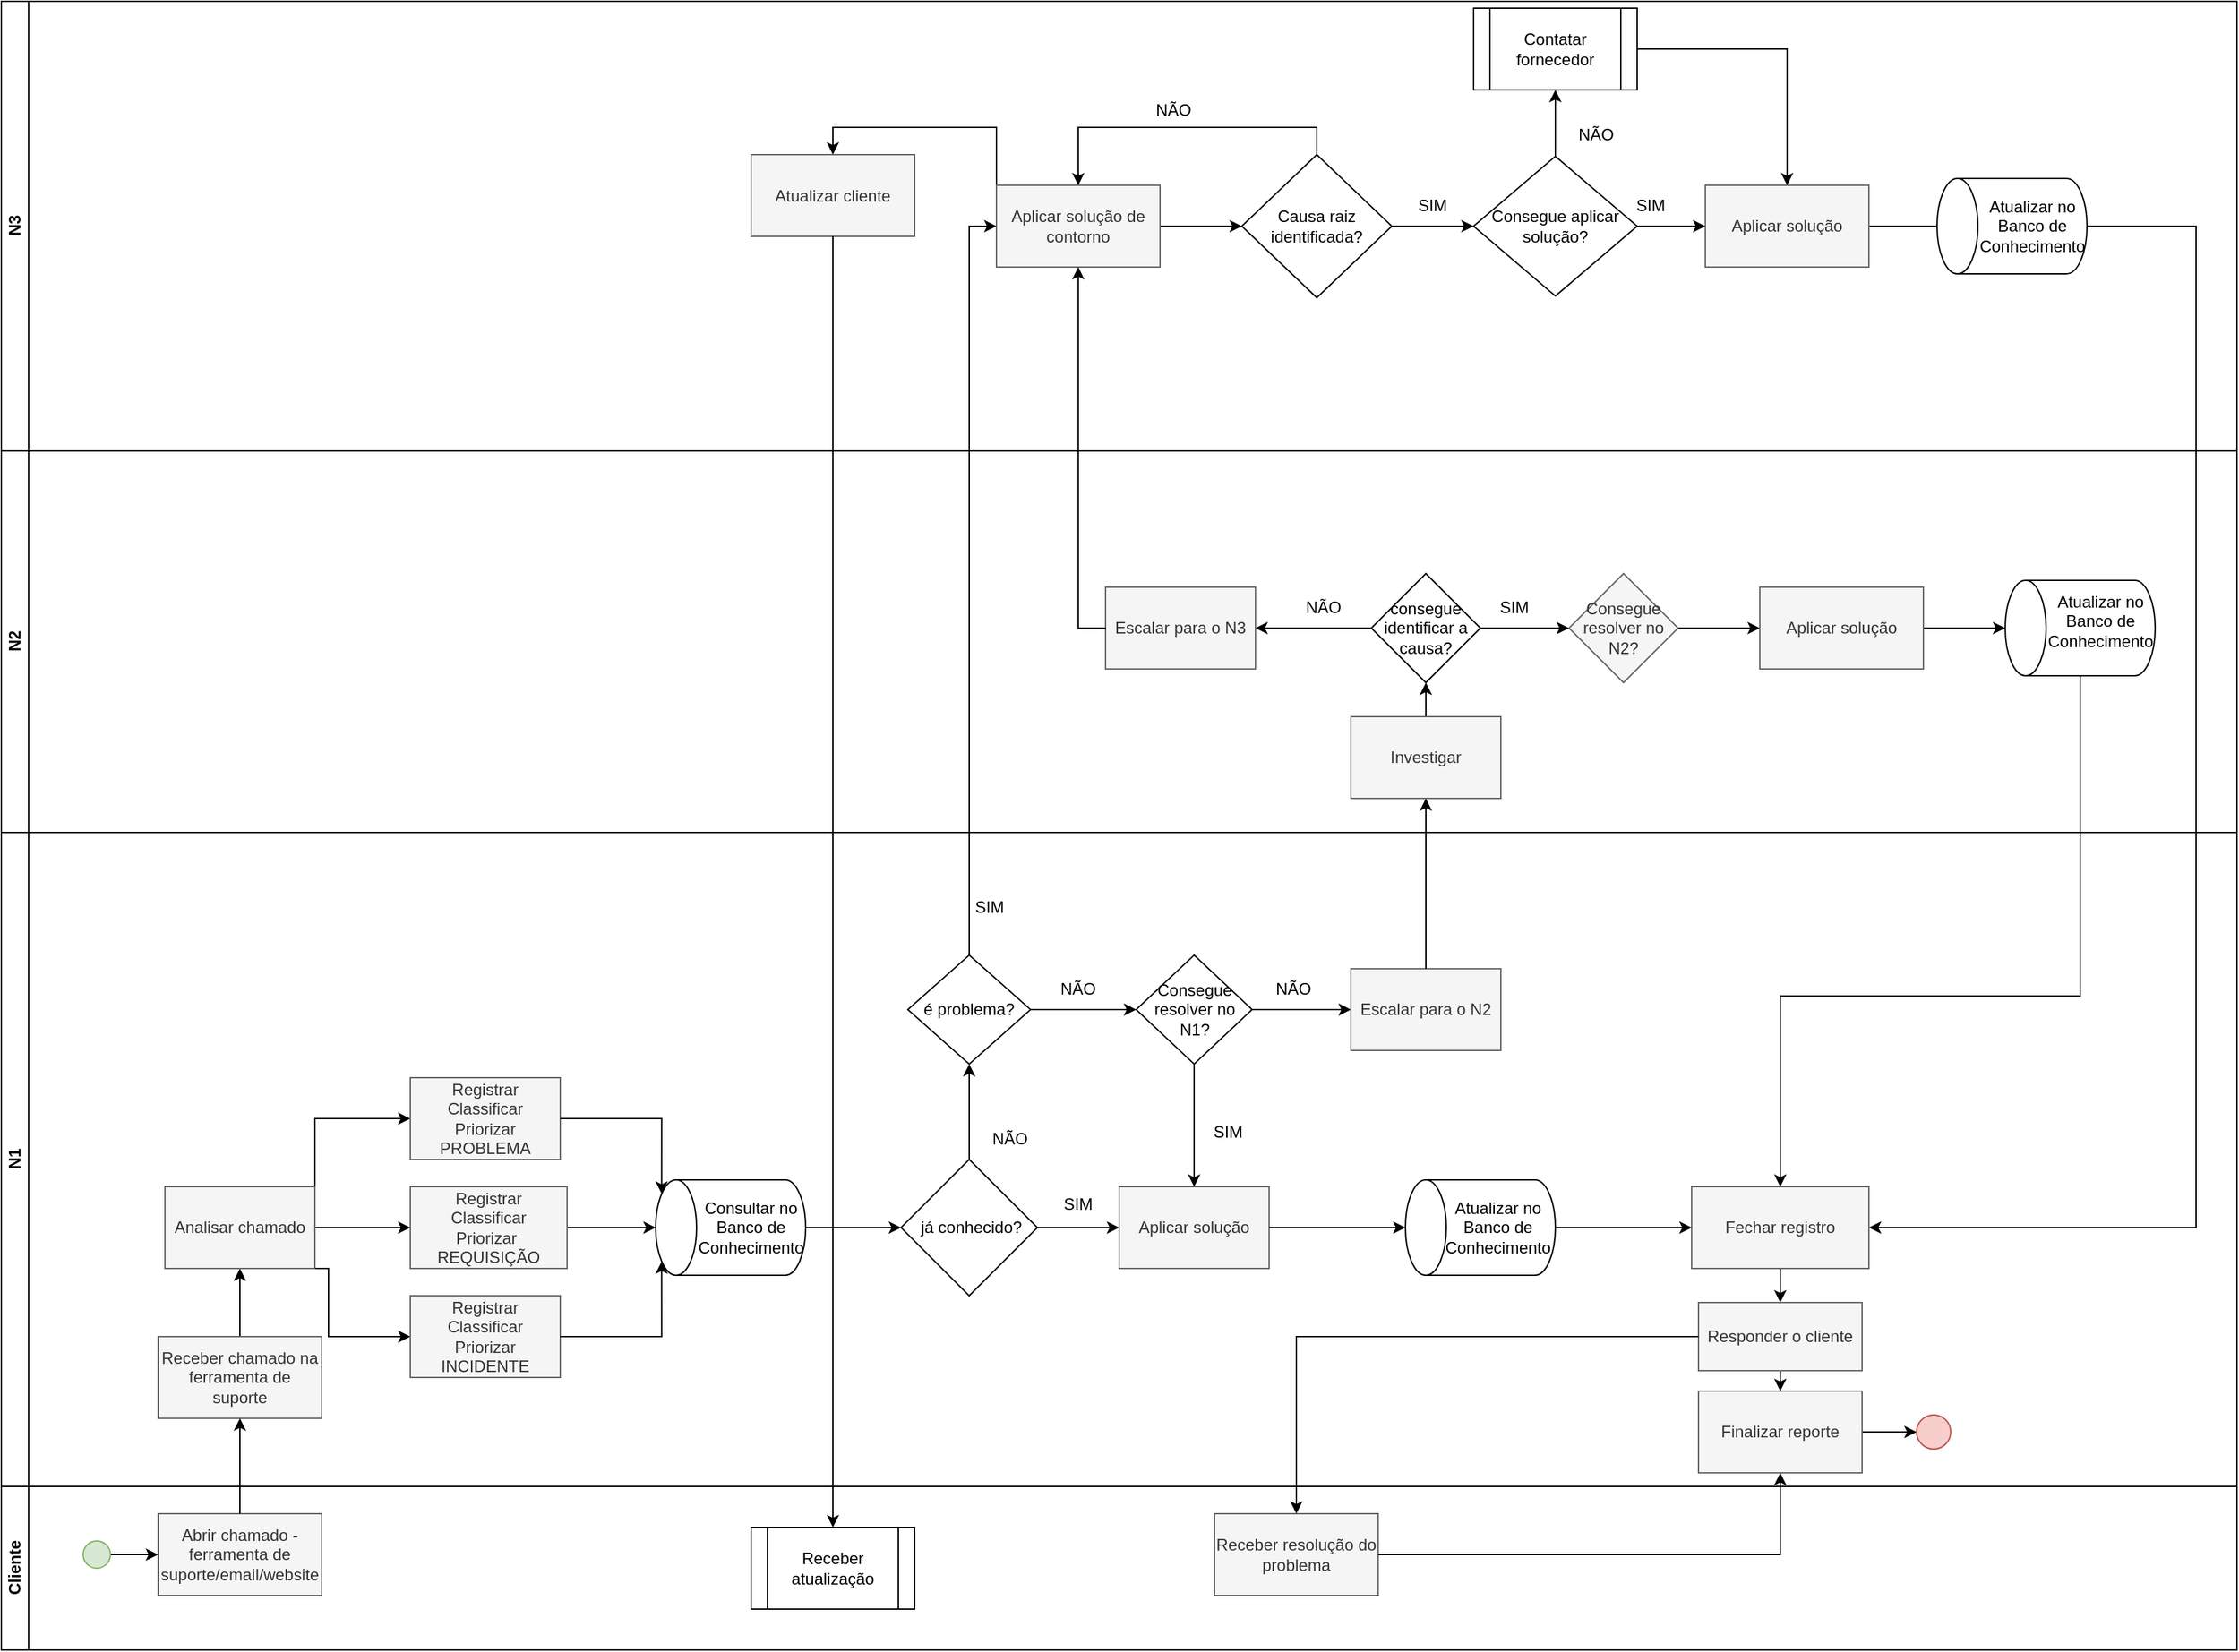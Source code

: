 <mxfile version="22.1.7" type="device">
  <diagram name="Page-1" id="c7488fd3-1785-93aa-aadb-54a6760d102a">
    <mxGraphModel dx="1290" dy="568" grid="1" gridSize="10" guides="1" tooltips="1" connect="1" arrows="1" fold="1" page="1" pageScale="1" pageWidth="1100" pageHeight="850" background="none" math="0" shadow="0">
      <root>
        <mxCell id="0" />
        <mxCell id="1" parent="0" />
        <mxCell id="2b4e8129b02d487f-1" value="" style="swimlane;html=1;childLayout=stackLayout;horizontal=1;startSize=0;horizontalStack=0;rounded=0;shadow=0;labelBackgroundColor=none;strokeWidth=1;fontFamily=Verdana;fontSize=8;align=center;fillColor=#E6E6E6;" parent="1" vertex="1">
          <mxGeometry x="270" y="10" width="1640" height="1090" as="geometry" />
        </mxCell>
        <mxCell id="2b4e8129b02d487f-2" value="N3&lt;br&gt;" style="swimlane;html=1;startSize=20;horizontal=0;" parent="2b4e8129b02d487f-1" vertex="1">
          <mxGeometry width="1640" height="330" as="geometry" />
        </mxCell>
        <mxCell id="qopdh4cOEOJoRQBroIsk-26" style="edgeStyle=orthogonalEdgeStyle;rounded=0;orthogonalLoop=1;jettySize=auto;html=1;entryX=0.5;entryY=0;entryDx=0;entryDy=0;exitX=0.5;exitY=0;exitDx=0;exitDy=0;" parent="2b4e8129b02d487f-2" source="Ueq-Un0PILSnTV48pWyV-7" target="s3k1xEUNdbhOYUL-hAsH-80" edge="1">
          <mxGeometry relative="1" as="geometry">
            <mxPoint x="980" y="65" as="sourcePoint" />
          </mxGeometry>
        </mxCell>
        <mxCell id="qopdh4cOEOJoRQBroIsk-27" style="edgeStyle=orthogonalEdgeStyle;rounded=0;orthogonalLoop=1;jettySize=auto;html=1;entryX=0;entryY=0.5;entryDx=0;entryDy=0;" parent="2b4e8129b02d487f-2" source="Ueq-Un0PILSnTV48pWyV-7" target="qopdh4cOEOJoRQBroIsk-71" edge="1">
          <mxGeometry relative="1" as="geometry">
            <mxPoint x="1130" y="130" as="targetPoint" />
          </mxGeometry>
        </mxCell>
        <mxCell id="Ueq-Un0PILSnTV48pWyV-7" value="Causa raiz identificada?" style="rhombus;whiteSpace=wrap;html=1;" parent="2b4e8129b02d487f-2" vertex="1">
          <mxGeometry x="910" y="112.5" width="110" height="105" as="geometry" />
        </mxCell>
        <mxCell id="qopdh4cOEOJoRQBroIsk-24" style="edgeStyle=orthogonalEdgeStyle;rounded=0;orthogonalLoop=1;jettySize=auto;html=1;" parent="2b4e8129b02d487f-2" source="s3k1xEUNdbhOYUL-hAsH-80" target="Ueq-Un0PILSnTV48pWyV-7" edge="1">
          <mxGeometry relative="1" as="geometry" />
        </mxCell>
        <mxCell id="qavugGiTP8x01obVmOuH-152" style="edgeStyle=orthogonalEdgeStyle;rounded=0;orthogonalLoop=1;jettySize=auto;html=1;exitX=0;exitY=0;exitDx=0;exitDy=0;entryX=0.5;entryY=0;entryDx=0;entryDy=0;" edge="1" parent="2b4e8129b02d487f-2" source="s3k1xEUNdbhOYUL-hAsH-80" target="qavugGiTP8x01obVmOuH-150">
          <mxGeometry relative="1" as="geometry" />
        </mxCell>
        <mxCell id="s3k1xEUNdbhOYUL-hAsH-80" value="Aplicar solução de contorno" style="whiteSpace=wrap;html=1;fillColor=#f5f5f5;strokeColor=#666666;fontColor=#333333;" parent="2b4e8129b02d487f-2" vertex="1">
          <mxGeometry x="730" y="135" width="120" height="60" as="geometry" />
        </mxCell>
        <mxCell id="qopdh4cOEOJoRQBroIsk-70" value="" style="edgeStyle=orthogonalEdgeStyle;rounded=0;orthogonalLoop=1;jettySize=auto;html=1;" parent="2b4e8129b02d487f-2" source="s3k1xEUNdbhOYUL-hAsH-104" target="qopdh4cOEOJoRQBroIsk-68" edge="1">
          <mxGeometry relative="1" as="geometry" />
        </mxCell>
        <mxCell id="s3k1xEUNdbhOYUL-hAsH-104" value="Aplicar solução" style="rounded=0;whiteSpace=wrap;html=1;fillColor=#f5f5f5;fontColor=#333333;strokeColor=#666666;" parent="2b4e8129b02d487f-2" vertex="1">
          <mxGeometry x="1250" y="135" width="120" height="60" as="geometry" />
        </mxCell>
        <mxCell id="qopdh4cOEOJoRQBroIsk-28" value="" style="shape=cylinder3;whiteSpace=wrap;html=1;boundedLbl=1;backgroundOutline=1;size=15;rotation=-90;" parent="2b4e8129b02d487f-2" vertex="1">
          <mxGeometry x="1440" y="110" width="70" height="110" as="geometry" />
        </mxCell>
        <mxCell id="qopdh4cOEOJoRQBroIsk-68" value="Atualizar no Banco de Conhecimento" style="text;html=1;strokeColor=none;fillColor=none;align=center;verticalAlign=middle;whiteSpace=wrap;rounded=0;" parent="2b4e8129b02d487f-2" vertex="1">
          <mxGeometry x="1460" y="150" width="60" height="30" as="geometry" />
        </mxCell>
        <mxCell id="qopdh4cOEOJoRQBroIsk-72" value="" style="edgeStyle=orthogonalEdgeStyle;rounded=0;orthogonalLoop=1;jettySize=auto;html=1;" parent="2b4e8129b02d487f-2" source="qopdh4cOEOJoRQBroIsk-71" target="s3k1xEUNdbhOYUL-hAsH-104" edge="1">
          <mxGeometry relative="1" as="geometry" />
        </mxCell>
        <mxCell id="qopdh4cOEOJoRQBroIsk-74" value="" style="edgeStyle=orthogonalEdgeStyle;rounded=0;orthogonalLoop=1;jettySize=auto;html=1;entryX=0.5;entryY=1;entryDx=0;entryDy=0;" parent="2b4e8129b02d487f-2" source="qopdh4cOEOJoRQBroIsk-71" target="qopdh4cOEOJoRQBroIsk-92" edge="1">
          <mxGeometry relative="1" as="geometry">
            <mxPoint x="1090" y="60.0" as="targetPoint" />
          </mxGeometry>
        </mxCell>
        <mxCell id="qopdh4cOEOJoRQBroIsk-71" value="Consegue aplicar solução?" style="rhombus;whiteSpace=wrap;html=1;" parent="2b4e8129b02d487f-2" vertex="1">
          <mxGeometry x="1080" y="113.75" width="120" height="102.5" as="geometry" />
        </mxCell>
        <mxCell id="qopdh4cOEOJoRQBroIsk-91" style="edgeStyle=orthogonalEdgeStyle;rounded=0;orthogonalLoop=1;jettySize=auto;html=1;entryX=0.5;entryY=0;entryDx=0;entryDy=0;exitX=1;exitY=0.5;exitDx=0;exitDy=0;" parent="2b4e8129b02d487f-2" source="qopdh4cOEOJoRQBroIsk-92" target="s3k1xEUNdbhOYUL-hAsH-104" edge="1">
          <mxGeometry relative="1" as="geometry">
            <mxPoint x="1150" y="30.0" as="sourcePoint" />
          </mxGeometry>
        </mxCell>
        <mxCell id="qopdh4cOEOJoRQBroIsk-75" value="SIM" style="text;html=1;strokeColor=none;fillColor=none;align=center;verticalAlign=middle;whiteSpace=wrap;rounded=0;" parent="2b4e8129b02d487f-2" vertex="1">
          <mxGeometry x="1180" y="135" width="60" height="30" as="geometry" />
        </mxCell>
        <mxCell id="qopdh4cOEOJoRQBroIsk-78" value="SIM" style="text;html=1;strokeColor=none;fillColor=none;align=center;verticalAlign=middle;whiteSpace=wrap;rounded=0;" parent="2b4e8129b02d487f-2" vertex="1">
          <mxGeometry x="1020" y="135" width="60" height="30" as="geometry" />
        </mxCell>
        <mxCell id="qopdh4cOEOJoRQBroIsk-88" value="NÃO" style="text;html=1;strokeColor=none;fillColor=none;align=center;verticalAlign=middle;whiteSpace=wrap;rounded=0;" parent="2b4e8129b02d487f-2" vertex="1">
          <mxGeometry x="830" y="65" width="60" height="30" as="geometry" />
        </mxCell>
        <mxCell id="qopdh4cOEOJoRQBroIsk-89" value="NÃO" style="text;html=1;strokeColor=none;fillColor=none;align=center;verticalAlign=middle;whiteSpace=wrap;rounded=0;" parent="2b4e8129b02d487f-2" vertex="1">
          <mxGeometry x="1140" y="82.5" width="60" height="30" as="geometry" />
        </mxCell>
        <mxCell id="qopdh4cOEOJoRQBroIsk-92" value="Contatar fornecedor" style="shape=process;whiteSpace=wrap;html=1;backgroundOutline=1;" parent="2b4e8129b02d487f-2" vertex="1">
          <mxGeometry x="1080" y="5" width="120" height="60" as="geometry" />
        </mxCell>
        <mxCell id="qavugGiTP8x01obVmOuH-150" value="Atualizar cliente" style="whiteSpace=wrap;html=1;fillColor=#f5f5f5;strokeColor=#666666;fontColor=#333333;" vertex="1" parent="2b4e8129b02d487f-2">
          <mxGeometry x="550" y="112.5" width="120" height="60" as="geometry" />
        </mxCell>
        <mxCell id="qopdh4cOEOJoRQBroIsk-69" style="edgeStyle=orthogonalEdgeStyle;rounded=0;orthogonalLoop=1;jettySize=auto;html=1;exitX=0.5;exitY=1;exitDx=0;exitDy=0;exitPerimeter=0;" parent="2b4e8129b02d487f-1" target="s3k1xEUNdbhOYUL-hAsH-106" edge="1" source="qopdh4cOEOJoRQBroIsk-28">
          <mxGeometry relative="1" as="geometry">
            <mxPoint x="1310" y="315" as="sourcePoint" />
            <Array as="points">
              <mxPoint x="1610" y="165" />
              <mxPoint x="1610" y="900" />
            </Array>
          </mxGeometry>
        </mxCell>
        <mxCell id="qavugGiTP8x01obVmOuH-16" value="N2" style="swimlane;html=1;startSize=20;horizontal=0;direction=east;" vertex="1" parent="2b4e8129b02d487f-1">
          <mxGeometry y="330" width="1640" height="280" as="geometry" />
        </mxCell>
        <mxCell id="qavugGiTP8x01obVmOuH-126" value="" style="edgeStyle=orthogonalEdgeStyle;rounded=0;orthogonalLoop=1;jettySize=auto;html=1;exitX=1;exitY=0.5;exitDx=0;exitDy=0;entryX=0;entryY=0.5;entryDx=0;entryDy=0;" edge="1" parent="qavugGiTP8x01obVmOuH-16" source="qavugGiTP8x01obVmOuH-112" target="qavugGiTP8x01obVmOuH-125">
          <mxGeometry relative="1" as="geometry" />
        </mxCell>
        <mxCell id="qavugGiTP8x01obVmOuH-139" value="" style="edgeStyle=orthogonalEdgeStyle;rounded=0;orthogonalLoop=1;jettySize=auto;html=1;" edge="1" parent="qavugGiTP8x01obVmOuH-16" source="qavugGiTP8x01obVmOuH-100" target="qavugGiTP8x01obVmOuH-112">
          <mxGeometry relative="1" as="geometry" />
        </mxCell>
        <mxCell id="qavugGiTP8x01obVmOuH-100" value="Investigar" style="rounded=0;whiteSpace=wrap;html=1;fillColor=#f5f5f5;fontColor=#333333;strokeColor=#666666;" vertex="1" parent="qavugGiTP8x01obVmOuH-16">
          <mxGeometry x="990" y="195" width="110" height="60" as="geometry" />
        </mxCell>
        <mxCell id="qavugGiTP8x01obVmOuH-143" value="" style="edgeStyle=orthogonalEdgeStyle;rounded=0;orthogonalLoop=1;jettySize=auto;html=1;" edge="1" parent="qavugGiTP8x01obVmOuH-16" source="qavugGiTP8x01obVmOuH-112" target="qavugGiTP8x01obVmOuH-116">
          <mxGeometry relative="1" as="geometry" />
        </mxCell>
        <mxCell id="qavugGiTP8x01obVmOuH-112" value="consegue identificar a causa?" style="rhombus;whiteSpace=wrap;html=1;" vertex="1" parent="qavugGiTP8x01obVmOuH-16">
          <mxGeometry x="1005" y="90" width="80" height="80" as="geometry" />
        </mxCell>
        <mxCell id="qavugGiTP8x01obVmOuH-116" value="Escalar para o N3" style="rounded=0;whiteSpace=wrap;html=1;fillColor=#f5f5f5;fontColor=#333333;strokeColor=#666666;" vertex="1" parent="qavugGiTP8x01obVmOuH-16">
          <mxGeometry x="810" y="100" width="110" height="60" as="geometry" />
        </mxCell>
        <mxCell id="qavugGiTP8x01obVmOuH-119" value="NÃO" style="text;html=1;strokeColor=none;fillColor=none;align=center;verticalAlign=middle;whiteSpace=wrap;rounded=0;" vertex="1" parent="qavugGiTP8x01obVmOuH-16">
          <mxGeometry x="940" y="100" width="60" height="30" as="geometry" />
        </mxCell>
        <mxCell id="qavugGiTP8x01obVmOuH-129" value="" style="edgeStyle=orthogonalEdgeStyle;rounded=0;orthogonalLoop=1;jettySize=auto;html=1;" edge="1" parent="qavugGiTP8x01obVmOuH-16" source="qavugGiTP8x01obVmOuH-125" target="qavugGiTP8x01obVmOuH-128">
          <mxGeometry relative="1" as="geometry" />
        </mxCell>
        <mxCell id="qavugGiTP8x01obVmOuH-125" value="Consegue resolver no N2?" style="rhombus;whiteSpace=wrap;html=1;fillColor=#f5f5f5;strokeColor=#666666;fontColor=#333333;rounded=0;" vertex="1" parent="qavugGiTP8x01obVmOuH-16">
          <mxGeometry x="1150" y="90" width="80" height="80" as="geometry" />
        </mxCell>
        <mxCell id="qavugGiTP8x01obVmOuH-142" style="edgeStyle=orthogonalEdgeStyle;rounded=0;orthogonalLoop=1;jettySize=auto;html=1;exitX=1;exitY=0.5;exitDx=0;exitDy=0;" edge="1" parent="qavugGiTP8x01obVmOuH-16" source="qavugGiTP8x01obVmOuH-128" target="qavugGiTP8x01obVmOuH-130">
          <mxGeometry relative="1" as="geometry" />
        </mxCell>
        <mxCell id="qavugGiTP8x01obVmOuH-128" value="Aplicar solução" style="whiteSpace=wrap;html=1;fillColor=#f5f5f5;strokeColor=#666666;fontColor=#333333;rounded=0;" vertex="1" parent="qavugGiTP8x01obVmOuH-16">
          <mxGeometry x="1290" y="100" width="120" height="60" as="geometry" />
        </mxCell>
        <mxCell id="qavugGiTP8x01obVmOuH-130" value="" style="shape=cylinder3;whiteSpace=wrap;html=1;boundedLbl=1;backgroundOutline=1;size=15;rotation=-90;" vertex="1" parent="qavugGiTP8x01obVmOuH-16">
          <mxGeometry x="1490" y="75" width="70" height="110" as="geometry" />
        </mxCell>
        <mxCell id="qavugGiTP8x01obVmOuH-132" value="Atualizar no Banco de Conhecimento" style="text;html=1;strokeColor=none;fillColor=none;align=center;verticalAlign=middle;whiteSpace=wrap;rounded=0;" vertex="1" parent="qavugGiTP8x01obVmOuH-16">
          <mxGeometry x="1510" y="110" width="60" height="30" as="geometry" />
        </mxCell>
        <mxCell id="qavugGiTP8x01obVmOuH-136" value="SIM" style="text;html=1;strokeColor=none;fillColor=none;align=center;verticalAlign=middle;whiteSpace=wrap;rounded=0;" vertex="1" parent="qavugGiTP8x01obVmOuH-16">
          <mxGeometry x="1080" y="100" width="60" height="30" as="geometry" />
        </mxCell>
        <mxCell id="qavugGiTP8x01obVmOuH-61" style="edgeStyle=orthogonalEdgeStyle;rounded=0;orthogonalLoop=1;jettySize=auto;html=1;entryX=0;entryY=0.5;entryDx=0;entryDy=0;" edge="1" parent="2b4e8129b02d487f-1" source="qavugGiTP8x01obVmOuH-57" target="s3k1xEUNdbhOYUL-hAsH-80">
          <mxGeometry relative="1" as="geometry" />
        </mxCell>
        <mxCell id="2b4e8129b02d487f-3" value="N1" style="swimlane;html=1;startSize=20;horizontal=0;" parent="2b4e8129b02d487f-1" vertex="1">
          <mxGeometry y="610" width="1640" height="480" as="geometry" />
        </mxCell>
        <mxCell id="s3k1xEUNdbhOYUL-hAsH-9" value="" style="edgeStyle=orthogonalEdgeStyle;rounded=0;orthogonalLoop=1;jettySize=auto;html=1;" parent="2b4e8129b02d487f-3" source="s3k1xEUNdbhOYUL-hAsH-6" target="s3k1xEUNdbhOYUL-hAsH-8" edge="1">
          <mxGeometry relative="1" as="geometry" />
        </mxCell>
        <mxCell id="qavugGiTP8x01obVmOuH-104" style="edgeStyle=orthogonalEdgeStyle;rounded=0;orthogonalLoop=1;jettySize=auto;html=1;exitX=1;exitY=0;exitDx=0;exitDy=0;entryX=0;entryY=0.5;entryDx=0;entryDy=0;" edge="1" parent="2b4e8129b02d487f-3" source="s3k1xEUNdbhOYUL-hAsH-8" target="qavugGiTP8x01obVmOuH-7">
          <mxGeometry relative="1" as="geometry" />
        </mxCell>
        <mxCell id="qavugGiTP8x01obVmOuH-105" style="edgeStyle=orthogonalEdgeStyle;rounded=0;orthogonalLoop=1;jettySize=auto;html=1;exitX=1;exitY=0.5;exitDx=0;exitDy=0;" edge="1" parent="2b4e8129b02d487f-3" source="s3k1xEUNdbhOYUL-hAsH-8" target="qavugGiTP8x01obVmOuH-8">
          <mxGeometry relative="1" as="geometry" />
        </mxCell>
        <mxCell id="qavugGiTP8x01obVmOuH-106" style="edgeStyle=orthogonalEdgeStyle;rounded=0;orthogonalLoop=1;jettySize=auto;html=1;exitX=1;exitY=1;exitDx=0;exitDy=0;entryX=0;entryY=0.5;entryDx=0;entryDy=0;" edge="1" parent="2b4e8129b02d487f-3" source="s3k1xEUNdbhOYUL-hAsH-8" target="qavugGiTP8x01obVmOuH-5">
          <mxGeometry relative="1" as="geometry">
            <Array as="points">
              <mxPoint x="240" y="320" />
              <mxPoint x="240" y="370" />
            </Array>
          </mxGeometry>
        </mxCell>
        <mxCell id="s3k1xEUNdbhOYUL-hAsH-8" value="Analisar chamado" style="whiteSpace=wrap;html=1;fillColor=#f5f5f5;strokeColor=#666666;fontColor=#333333;" parent="2b4e8129b02d487f-3" vertex="1">
          <mxGeometry x="120" y="260" width="110" height="60" as="geometry" />
        </mxCell>
        <mxCell id="qavugGiTP8x01obVmOuH-110" style="edgeStyle=orthogonalEdgeStyle;rounded=0;orthogonalLoop=1;jettySize=auto;html=1;exitX=0.5;exitY=1;exitDx=0;exitDy=0;entryX=0.5;entryY=0;entryDx=0;entryDy=0;" edge="1" parent="2b4e8129b02d487f-3" source="s3k1xEUNdbhOYUL-hAsH-106" target="s3k1xEUNdbhOYUL-hAsH-110">
          <mxGeometry relative="1" as="geometry" />
        </mxCell>
        <mxCell id="s3k1xEUNdbhOYUL-hAsH-106" value="Fechar registro" style="whiteSpace=wrap;html=1;fillColor=#f5f5f5;strokeColor=#666666;fontColor=#333333;rounded=0;" parent="2b4e8129b02d487f-3" vertex="1">
          <mxGeometry x="1240" y="260" width="130" height="60" as="geometry" />
        </mxCell>
        <mxCell id="qopdh4cOEOJoRQBroIsk-18" value="" style="edgeStyle=orthogonalEdgeStyle;rounded=0;orthogonalLoop=1;jettySize=auto;html=1;" parent="2b4e8129b02d487f-3" source="s3k1xEUNdbhOYUL-hAsH-110" target="s3k1xEUNdbhOYUL-hAsH-112" edge="1">
          <mxGeometry relative="1" as="geometry" />
        </mxCell>
        <mxCell id="s3k1xEUNdbhOYUL-hAsH-110" value="Responder o cliente" style="whiteSpace=wrap;html=1;fillColor=#f5f5f5;strokeColor=#666666;fontColor=#333333;rounded=0;" parent="2b4e8129b02d487f-3" vertex="1">
          <mxGeometry x="1245" y="345" width="120" height="50" as="geometry" />
        </mxCell>
        <mxCell id="s3k1xEUNdbhOYUL-hAsH-118" style="edgeStyle=orthogonalEdgeStyle;rounded=0;orthogonalLoop=1;jettySize=auto;html=1;exitX=1;exitY=0.5;exitDx=0;exitDy=0;fillColor=#d5e8d4;strokeColor=#000000;" parent="2b4e8129b02d487f-3" source="s3k1xEUNdbhOYUL-hAsH-112" target="s3k1xEUNdbhOYUL-hAsH-117" edge="1">
          <mxGeometry relative="1" as="geometry" />
        </mxCell>
        <mxCell id="s3k1xEUNdbhOYUL-hAsH-112" value="Finalizar reporte" style="whiteSpace=wrap;html=1;fillColor=#f5f5f5;strokeColor=#666666;fontColor=#333333;rounded=0;" parent="2b4e8129b02d487f-3" vertex="1">
          <mxGeometry x="1245" y="410" width="120" height="60" as="geometry" />
        </mxCell>
        <mxCell id="s3k1xEUNdbhOYUL-hAsH-117" value="" style="ellipse;whiteSpace=wrap;html=1;aspect=fixed;fillColor=#f8cecc;strokeColor=#b85450;" parent="2b4e8129b02d487f-3" vertex="1">
          <mxGeometry x="1405" y="427.5" width="25" height="25" as="geometry" />
        </mxCell>
        <mxCell id="Ueq-Un0PILSnTV48pWyV-6" value="" style="shape=cylinder3;whiteSpace=wrap;html=1;boundedLbl=1;backgroundOutline=1;size=15;rotation=-90;" parent="2b4e8129b02d487f-3" vertex="1">
          <mxGeometry x="500" y="235" width="70" height="110" as="geometry" />
        </mxCell>
        <mxCell id="qavugGiTP8x01obVmOuH-14" style="edgeStyle=orthogonalEdgeStyle;rounded=0;orthogonalLoop=1;jettySize=auto;html=1;exitX=0.5;exitY=1;exitDx=0;exitDy=0;exitPerimeter=0;" edge="1" parent="2b4e8129b02d487f-3" source="Ueq-Un0PILSnTV48pWyV-6" target="qopdh4cOEOJoRQBroIsk-10">
          <mxGeometry relative="1" as="geometry">
            <mxPoint x="630" y="380" as="sourcePoint" />
          </mxGeometry>
        </mxCell>
        <mxCell id="qopdh4cOEOJoRQBroIsk-4" value="Consultar no Banco de Conhecimento" style="text;html=1;strokeColor=none;fillColor=none;align=center;verticalAlign=middle;whiteSpace=wrap;rounded=0;" parent="2b4e8129b02d487f-3" vertex="1">
          <mxGeometry x="520" y="275" width="60" height="30" as="geometry" />
        </mxCell>
        <mxCell id="qavugGiTP8x01obVmOuH-62" value="" style="edgeStyle=orthogonalEdgeStyle;rounded=0;orthogonalLoop=1;jettySize=auto;html=1;" edge="1" parent="2b4e8129b02d487f-3" source="qopdh4cOEOJoRQBroIsk-10" target="qavugGiTP8x01obVmOuH-57">
          <mxGeometry relative="1" as="geometry" />
        </mxCell>
        <mxCell id="qopdh4cOEOJoRQBroIsk-10" value="&amp;nbsp;já conhecido?" style="rhombus;whiteSpace=wrap;html=1;" parent="2b4e8129b02d487f-3" vertex="1">
          <mxGeometry x="660" y="240" width="100" height="100" as="geometry" />
        </mxCell>
        <mxCell id="qopdh4cOEOJoRQBroIsk-12" style="edgeStyle=orthogonalEdgeStyle;rounded=0;orthogonalLoop=1;jettySize=auto;html=1;exitX=1;exitY=0.5;exitDx=0;exitDy=0;entryX=0;entryY=0.5;entryDx=0;entryDy=0;" parent="2b4e8129b02d487f-3" source="qopdh4cOEOJoRQBroIsk-10" target="qopdh4cOEOJoRQBroIsk-14" edge="1">
          <mxGeometry relative="1" as="geometry">
            <mxPoint x="870" y="170" as="targetPoint" />
          </mxGeometry>
        </mxCell>
        <mxCell id="qopdh4cOEOJoRQBroIsk-16" style="edgeStyle=orthogonalEdgeStyle;rounded=0;orthogonalLoop=1;jettySize=auto;html=1;" parent="2b4e8129b02d487f-3" source="qavugGiTP8x01obVmOuH-120" target="s3k1xEUNdbhOYUL-hAsH-106" edge="1">
          <mxGeometry relative="1" as="geometry" />
        </mxCell>
        <mxCell id="qopdh4cOEOJoRQBroIsk-14" value="Aplicar solução" style="rounded=0;whiteSpace=wrap;html=1;fillColor=#f5f5f5;fontColor=#333333;strokeColor=#666666;" parent="2b4e8129b02d487f-3" vertex="1">
          <mxGeometry x="820" y="260" width="110" height="60" as="geometry" />
        </mxCell>
        <mxCell id="qopdh4cOEOJoRQBroIsk-82" value="SIM" style="text;html=1;strokeColor=none;fillColor=none;align=center;verticalAlign=middle;whiteSpace=wrap;rounded=0;" parent="2b4e8129b02d487f-3" vertex="1">
          <mxGeometry x="760" y="257.5" width="60" height="30" as="geometry" />
        </mxCell>
        <mxCell id="qavugGiTP8x01obVmOuH-5" value="Registrar &lt;br&gt;Classificar&lt;br&gt;Priorizar&lt;br&gt;INCIDENTE" style="whiteSpace=wrap;html=1;fillColor=#f5f5f5;strokeColor=#666666;fontColor=#333333;" vertex="1" parent="2b4e8129b02d487f-3">
          <mxGeometry x="300" y="340" width="110" height="60" as="geometry" />
        </mxCell>
        <mxCell id="qavugGiTP8x01obVmOuH-7" value="Registrar &lt;br&gt;Classificar&lt;br&gt;Priorizar PROBLEMA" style="whiteSpace=wrap;html=1;fillColor=#f5f5f5;strokeColor=#666666;fontColor=#333333;" vertex="1" parent="2b4e8129b02d487f-3">
          <mxGeometry x="300" y="180" width="110" height="60" as="geometry" />
        </mxCell>
        <mxCell id="qavugGiTP8x01obVmOuH-101" value="" style="edgeStyle=orthogonalEdgeStyle;rounded=0;orthogonalLoop=1;jettySize=auto;html=1;" edge="1" parent="2b4e8129b02d487f-3" source="qavugGiTP8x01obVmOuH-8" target="Ueq-Un0PILSnTV48pWyV-6">
          <mxGeometry relative="1" as="geometry" />
        </mxCell>
        <mxCell id="qavugGiTP8x01obVmOuH-8" value="Registrar &lt;br&gt;Classificar&lt;br&gt;Priorizar&amp;nbsp;&lt;br&gt;REQUISIÇÃO" style="whiteSpace=wrap;html=1;fillColor=#f5f5f5;strokeColor=#666666;fontColor=#333333;" vertex="1" parent="2b4e8129b02d487f-3">
          <mxGeometry x="300" y="260" width="115" height="60" as="geometry" />
        </mxCell>
        <mxCell id="s3k1xEUNdbhOYUL-hAsH-6" value="Receber chamado na ferramenta de suporte" style="whiteSpace=wrap;html=1;fillColor=#f5f5f5;strokeColor=#666666;fontColor=#333333;" parent="2b4e8129b02d487f-3" vertex="1">
          <mxGeometry x="115" y="370" width="120" height="60" as="geometry" />
        </mxCell>
        <mxCell id="qavugGiTP8x01obVmOuH-90" style="edgeStyle=orthogonalEdgeStyle;rounded=0;orthogonalLoop=1;jettySize=auto;html=1;exitX=1;exitY=0.5;exitDx=0;exitDy=0;entryX=0;entryY=0.5;entryDx=0;entryDy=0;" edge="1" parent="2b4e8129b02d487f-3" source="qavugGiTP8x01obVmOuH-57" target="qavugGiTP8x01obVmOuH-89">
          <mxGeometry relative="1" as="geometry" />
        </mxCell>
        <mxCell id="qavugGiTP8x01obVmOuH-57" value="é problema?" style="rhombus;whiteSpace=wrap;html=1;" vertex="1" parent="2b4e8129b02d487f-3">
          <mxGeometry x="665" y="90" width="90" height="80" as="geometry" />
        </mxCell>
        <mxCell id="qopdh4cOEOJoRQBroIsk-86" value="NÃO" style="text;html=1;strokeColor=none;fillColor=none;align=center;verticalAlign=middle;whiteSpace=wrap;rounded=0;" parent="2b4e8129b02d487f-3" vertex="1">
          <mxGeometry x="710" y="210" width="60" height="30" as="geometry" />
        </mxCell>
        <mxCell id="qavugGiTP8x01obVmOuH-91" style="edgeStyle=orthogonalEdgeStyle;rounded=0;orthogonalLoop=1;jettySize=auto;html=1;exitX=0.5;exitY=1;exitDx=0;exitDy=0;entryX=0.5;entryY=0;entryDx=0;entryDy=0;" edge="1" parent="2b4e8129b02d487f-3" source="qavugGiTP8x01obVmOuH-89" target="qopdh4cOEOJoRQBroIsk-14">
          <mxGeometry relative="1" as="geometry" />
        </mxCell>
        <mxCell id="qavugGiTP8x01obVmOuH-97" value="" style="edgeStyle=orthogonalEdgeStyle;rounded=0;orthogonalLoop=1;jettySize=auto;html=1;" edge="1" parent="2b4e8129b02d487f-3" source="qavugGiTP8x01obVmOuH-89" target="qavugGiTP8x01obVmOuH-96">
          <mxGeometry relative="1" as="geometry" />
        </mxCell>
        <mxCell id="qavugGiTP8x01obVmOuH-89" value="Consegue resolver no N1?" style="rhombus;whiteSpace=wrap;html=1;" vertex="1" parent="2b4e8129b02d487f-3">
          <mxGeometry x="832.5" y="90" width="85" height="80" as="geometry" />
        </mxCell>
        <mxCell id="qavugGiTP8x01obVmOuH-92" value="SIM" style="text;html=1;strokeColor=none;fillColor=none;align=center;verticalAlign=middle;whiteSpace=wrap;rounded=0;" vertex="1" parent="2b4e8129b02d487f-3">
          <mxGeometry x="695" y="40" width="60" height="30" as="geometry" />
        </mxCell>
        <mxCell id="qavugGiTP8x01obVmOuH-93" value="NÃO" style="text;html=1;strokeColor=none;fillColor=none;align=center;verticalAlign=middle;whiteSpace=wrap;rounded=0;" vertex="1" parent="2b4e8129b02d487f-3">
          <mxGeometry x="760" y="100" width="60" height="30" as="geometry" />
        </mxCell>
        <mxCell id="qavugGiTP8x01obVmOuH-94" value="SIM" style="text;html=1;strokeColor=none;fillColor=none;align=center;verticalAlign=middle;whiteSpace=wrap;rounded=0;" vertex="1" parent="2b4e8129b02d487f-3">
          <mxGeometry x="870" y="205" width="60" height="30" as="geometry" />
        </mxCell>
        <mxCell id="qavugGiTP8x01obVmOuH-96" value="Escalar para o N2" style="rounded=0;whiteSpace=wrap;html=1;fillColor=#f5f5f5;fontColor=#333333;strokeColor=#666666;" vertex="1" parent="2b4e8129b02d487f-3">
          <mxGeometry x="990" y="100" width="110" height="60" as="geometry" />
        </mxCell>
        <mxCell id="qavugGiTP8x01obVmOuH-98" value="NÃO" style="text;html=1;strokeColor=none;fillColor=none;align=center;verticalAlign=middle;whiteSpace=wrap;rounded=0;" vertex="1" parent="2b4e8129b02d487f-3">
          <mxGeometry x="917.5" y="100" width="60" height="30" as="geometry" />
        </mxCell>
        <mxCell id="qavugGiTP8x01obVmOuH-102" style="edgeStyle=orthogonalEdgeStyle;rounded=0;orthogonalLoop=1;jettySize=auto;html=1;exitX=1;exitY=0.5;exitDx=0;exitDy=0;entryX=0.855;entryY=0;entryDx=0;entryDy=4.35;entryPerimeter=0;" edge="1" parent="2b4e8129b02d487f-3" source="qavugGiTP8x01obVmOuH-7" target="Ueq-Un0PILSnTV48pWyV-6">
          <mxGeometry relative="1" as="geometry" />
        </mxCell>
        <mxCell id="qavugGiTP8x01obVmOuH-103" style="edgeStyle=orthogonalEdgeStyle;rounded=0;orthogonalLoop=1;jettySize=auto;html=1;exitX=1;exitY=0.5;exitDx=0;exitDy=0;entryX=0.145;entryY=0;entryDx=0;entryDy=4.35;entryPerimeter=0;" edge="1" parent="2b4e8129b02d487f-3" source="qavugGiTP8x01obVmOuH-5" target="Ueq-Un0PILSnTV48pWyV-6">
          <mxGeometry relative="1" as="geometry" />
        </mxCell>
        <mxCell id="qavugGiTP8x01obVmOuH-120" value="" style="shape=cylinder3;whiteSpace=wrap;html=1;boundedLbl=1;backgroundOutline=1;size=15;rotation=-90;" vertex="1" parent="2b4e8129b02d487f-3">
          <mxGeometry x="1050" y="235" width="70" height="110" as="geometry" />
        </mxCell>
        <mxCell id="qavugGiTP8x01obVmOuH-121" value="" style="edgeStyle=orthogonalEdgeStyle;rounded=0;orthogonalLoop=1;jettySize=auto;html=1;" edge="1" parent="2b4e8129b02d487f-3" source="qopdh4cOEOJoRQBroIsk-14" target="qavugGiTP8x01obVmOuH-120">
          <mxGeometry relative="1" as="geometry">
            <mxPoint x="1150" y="920" as="sourcePoint" />
            <mxPoint x="1460" y="920" as="targetPoint" />
          </mxGeometry>
        </mxCell>
        <mxCell id="qavugGiTP8x01obVmOuH-122" value="Atualizar no Banco de Conhecimento" style="text;html=1;strokeColor=none;fillColor=none;align=center;verticalAlign=middle;whiteSpace=wrap;rounded=0;" vertex="1" parent="2b4e8129b02d487f-3">
          <mxGeometry x="1067.5" y="275" width="60" height="30" as="geometry" />
        </mxCell>
        <mxCell id="qavugGiTP8x01obVmOuH-111" style="edgeStyle=orthogonalEdgeStyle;rounded=0;orthogonalLoop=1;jettySize=auto;html=1;exitX=0.5;exitY=0;exitDx=0;exitDy=0;entryX=0.5;entryY=1;entryDx=0;entryDy=0;" edge="1" parent="2b4e8129b02d487f-1" source="qavugGiTP8x01obVmOuH-96" target="qavugGiTP8x01obVmOuH-100">
          <mxGeometry relative="1" as="geometry" />
        </mxCell>
        <mxCell id="qavugGiTP8x01obVmOuH-118" style="edgeStyle=orthogonalEdgeStyle;rounded=0;orthogonalLoop=1;jettySize=auto;html=1;entryX=0.5;entryY=1;entryDx=0;entryDy=0;exitX=0;exitY=0.5;exitDx=0;exitDy=0;" edge="1" parent="2b4e8129b02d487f-1" source="qavugGiTP8x01obVmOuH-116" target="s3k1xEUNdbhOYUL-hAsH-80">
          <mxGeometry relative="1" as="geometry">
            <mxPoint x="1000" y="460" as="sourcePoint" />
          </mxGeometry>
        </mxCell>
        <mxCell id="qavugGiTP8x01obVmOuH-135" style="edgeStyle=orthogonalEdgeStyle;rounded=0;orthogonalLoop=1;jettySize=auto;html=1;exitX=0;exitY=0.5;exitDx=0;exitDy=0;exitPerimeter=0;entryX=0.5;entryY=0;entryDx=0;entryDy=0;" edge="1" parent="2b4e8129b02d487f-1" source="qavugGiTP8x01obVmOuH-130" target="s3k1xEUNdbhOYUL-hAsH-106">
          <mxGeometry relative="1" as="geometry">
            <Array as="points">
              <mxPoint x="1525" y="730" />
              <mxPoint x="1305" y="730" />
            </Array>
          </mxGeometry>
        </mxCell>
        <mxCell id="2b4e8129b02d487f-4" value="Cliente" style="swimlane;html=1;startSize=20;horizontal=0;" parent="1" vertex="1">
          <mxGeometry x="270" y="1100" width="1640" height="120" as="geometry" />
        </mxCell>
        <mxCell id="s3k1xEUNdbhOYUL-hAsH-4" value="" style="edgeStyle=orthogonalEdgeStyle;rounded=0;orthogonalLoop=1;jettySize=auto;html=1;" parent="2b4e8129b02d487f-4" source="s3k1xEUNdbhOYUL-hAsH-2" target="s3k1xEUNdbhOYUL-hAsH-3" edge="1">
          <mxGeometry relative="1" as="geometry" />
        </mxCell>
        <mxCell id="s3k1xEUNdbhOYUL-hAsH-2" value="" style="ellipse;whiteSpace=wrap;html=1;aspect=fixed;fillColor=#d5e8d4;strokeColor=#82b366;" parent="2b4e8129b02d487f-4" vertex="1">
          <mxGeometry x="60" y="40" width="20" height="20" as="geometry" />
        </mxCell>
        <mxCell id="s3k1xEUNdbhOYUL-hAsH-3" value="Abrir chamado -&lt;br&gt;ferramenta de suporte/email/website" style="whiteSpace=wrap;html=1;fillColor=#f5f5f5;strokeColor=#666666;fontColor=#333333;" parent="2b4e8129b02d487f-4" vertex="1">
          <mxGeometry x="115" y="20" width="120" height="60" as="geometry" />
        </mxCell>
        <mxCell id="s3k1xEUNdbhOYUL-hAsH-114" value="Receber resolução do problema" style="whiteSpace=wrap;html=1;fillColor=#f5f5f5;strokeColor=#666666;fontColor=#333333;rounded=0;" parent="2b4e8129b02d487f-4" vertex="1">
          <mxGeometry x="890" y="20" width="120" height="60" as="geometry" />
        </mxCell>
        <mxCell id="qavugGiTP8x01obVmOuH-148" value="Receber atualização" style="shape=process;whiteSpace=wrap;html=1;backgroundOutline=1;" vertex="1" parent="2b4e8129b02d487f-4">
          <mxGeometry x="550" y="30" width="120" height="60" as="geometry" />
        </mxCell>
        <mxCell id="s3k1xEUNdbhOYUL-hAsH-116" style="edgeStyle=orthogonalEdgeStyle;rounded=0;orthogonalLoop=1;jettySize=auto;html=1;entryX=0.5;entryY=1;entryDx=0;entryDy=0;fillColor=#d5e8d4;strokeColor=#000000;" parent="1" source="s3k1xEUNdbhOYUL-hAsH-114" target="s3k1xEUNdbhOYUL-hAsH-112" edge="1">
          <mxGeometry relative="1" as="geometry" />
        </mxCell>
        <mxCell id="qavugGiTP8x01obVmOuH-52" style="edgeStyle=orthogonalEdgeStyle;rounded=0;orthogonalLoop=1;jettySize=auto;html=1;exitX=0;exitY=0.5;exitDx=0;exitDy=0;" edge="1" parent="1" source="s3k1xEUNdbhOYUL-hAsH-110" target="s3k1xEUNdbhOYUL-hAsH-114">
          <mxGeometry relative="1" as="geometry" />
        </mxCell>
        <mxCell id="qavugGiTP8x01obVmOuH-55" style="edgeStyle=orthogonalEdgeStyle;rounded=0;orthogonalLoop=1;jettySize=auto;html=1;" edge="1" parent="1" source="s3k1xEUNdbhOYUL-hAsH-3" target="s3k1xEUNdbhOYUL-hAsH-6">
          <mxGeometry relative="1" as="geometry" />
        </mxCell>
        <mxCell id="qavugGiTP8x01obVmOuH-144" style="edgeStyle=orthogonalEdgeStyle;rounded=0;orthogonalLoop=1;jettySize=auto;html=1;exitX=0.5;exitY=1;exitDx=0;exitDy=0;entryX=0.5;entryY=0;entryDx=0;entryDy=0;" edge="1" parent="1" source="qavugGiTP8x01obVmOuH-150" target="qavugGiTP8x01obVmOuH-148">
          <mxGeometry relative="1" as="geometry">
            <mxPoint x="870" y="1120" as="targetPoint" />
            <Array as="points">
              <mxPoint x="880" y="1120" />
            </Array>
          </mxGeometry>
        </mxCell>
      </root>
    </mxGraphModel>
  </diagram>
</mxfile>
